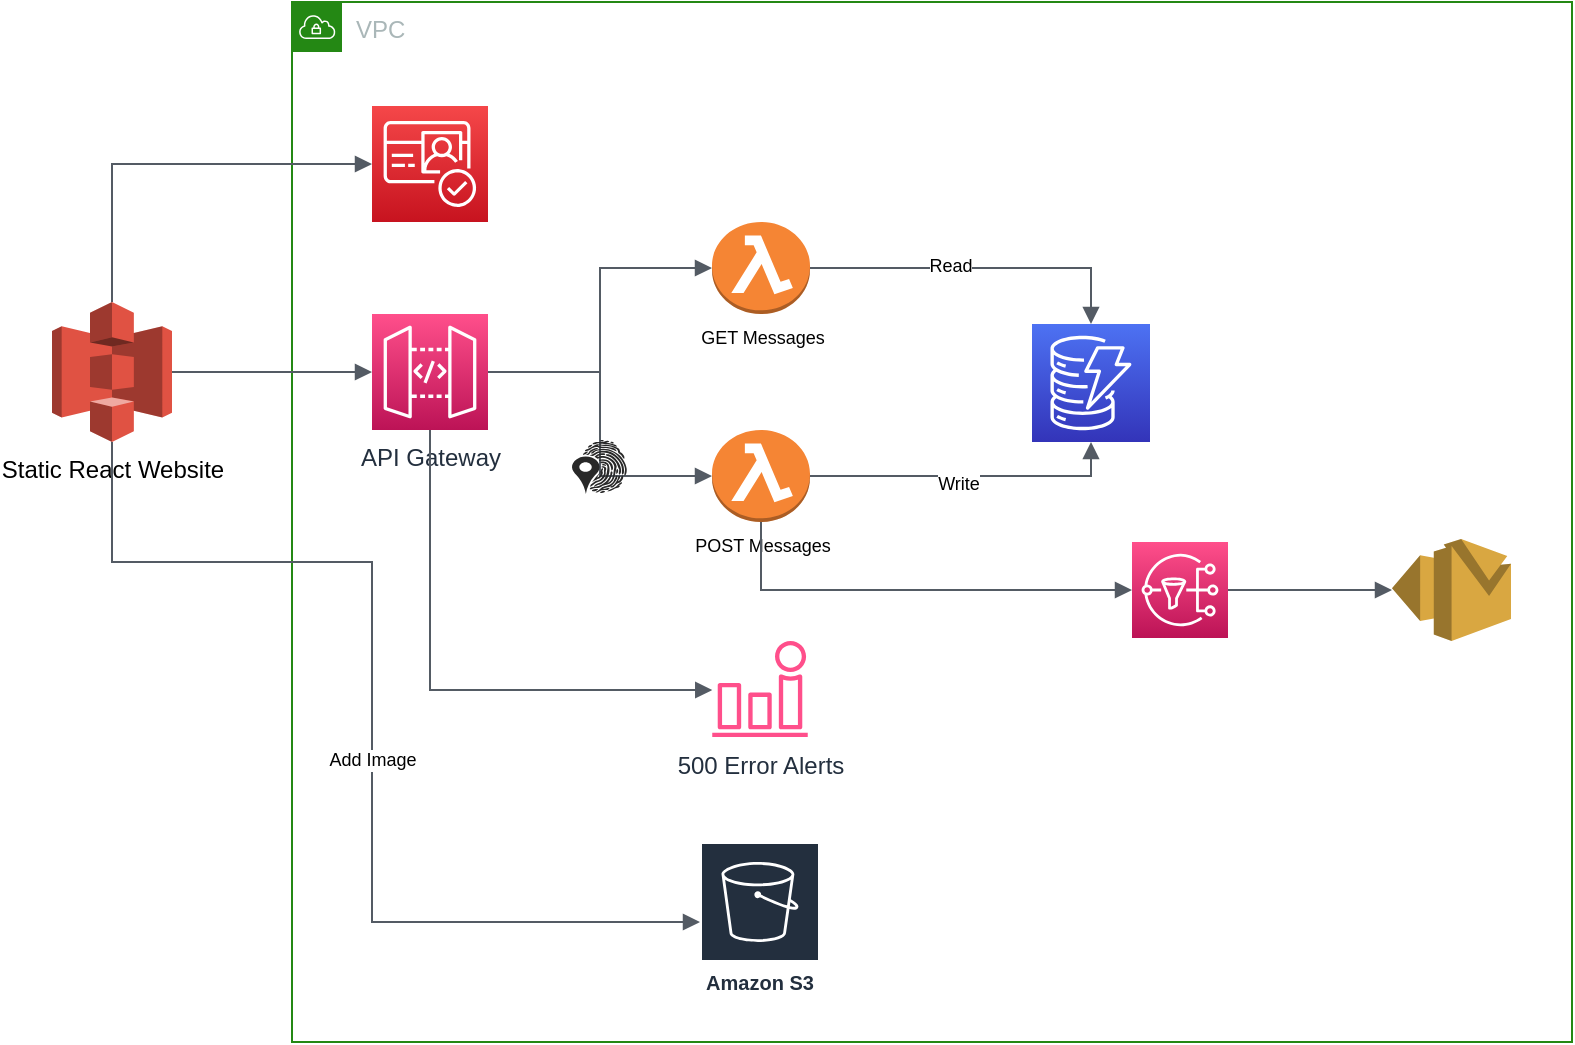 <mxfile version="15.1.4" type="github"><diagram id="YcYBzBjH3wymmmgAELkI" name="Page-1"><mxGraphModel dx="946" dy="499" grid="1" gridSize="10" guides="1" tooltips="1" connect="1" arrows="1" fold="1" page="1" pageScale="1" pageWidth="850" pageHeight="1100" math="0" shadow="0"><root><mxCell id="0"/><mxCell id="1" parent="0"/><mxCell id="Bt1zX3tx4TUDbKq252bz-1" value="VPC" style="points=[[0,0],[0.25,0],[0.5,0],[0.75,0],[1,0],[1,0.25],[1,0.5],[1,0.75],[1,1],[0.75,1],[0.5,1],[0.25,1],[0,1],[0,0.75],[0,0.5],[0,0.25]];outlineConnect=0;gradientColor=none;html=1;whiteSpace=wrap;fontSize=12;fontStyle=0;shape=mxgraph.aws4.group;grIcon=mxgraph.aws4.group_vpc;strokeColor=#248814;fillColor=none;verticalAlign=top;align=left;spacingLeft=30;fontColor=#AAB7B8;dashed=0;" vertex="1" parent="1"><mxGeometry x="160" y="40" width="640" height="520" as="geometry"/></mxCell><mxCell id="Bt1zX3tx4TUDbKq252bz-2" value="Static React Website" style="outlineConnect=0;dashed=0;verticalLabelPosition=bottom;verticalAlign=top;align=center;html=1;shape=mxgraph.aws3.s3;fillColor=#E05243;gradientColor=none;" vertex="1" parent="1"><mxGeometry x="40" y="190" width="60" height="70" as="geometry"/></mxCell><mxCell id="Bt1zX3tx4TUDbKq252bz-3" value="API Gateway" style="sketch=0;points=[[0,0,0],[0.25,0,0],[0.5,0,0],[0.75,0,0],[1,0,0],[0,1,0],[0.25,1,0],[0.5,1,0],[0.75,1,0],[1,1,0],[0,0.25,0],[0,0.5,0],[0,0.75,0],[1,0.25,0],[1,0.5,0],[1,0.75,0]];outlineConnect=0;fontColor=#232F3E;gradientColor=#FF4F8B;gradientDirection=north;fillColor=#BC1356;strokeColor=#ffffff;dashed=0;verticalLabelPosition=bottom;verticalAlign=top;align=center;html=1;fontSize=12;fontStyle=0;aspect=fixed;shape=mxgraph.aws4.resourceIcon;resIcon=mxgraph.aws4.api_gateway;" vertex="1" parent="1"><mxGeometry x="200" y="196" width="58" height="58" as="geometry"/></mxCell><mxCell id="Bt1zX3tx4TUDbKq252bz-8" value="" style="edgeStyle=orthogonalEdgeStyle;html=1;endArrow=block;elbow=vertical;startArrow=none;endFill=1;strokeColor=#545B64;rounded=0;fontSize=9;exitX=1;exitY=0.5;exitDx=0;exitDy=0;exitPerimeter=0;entryX=0;entryY=0.5;entryDx=0;entryDy=0;entryPerimeter=0;" edge="1" parent="1" source="Bt1zX3tx4TUDbKq252bz-2" target="Bt1zX3tx4TUDbKq252bz-3"><mxGeometry width="100" relative="1" as="geometry"><mxPoint x="180" y="250" as="sourcePoint"/><mxPoint x="280" y="250" as="targetPoint"/></mxGeometry></mxCell><mxCell id="Bt1zX3tx4TUDbKq252bz-9" value="GET Messages" style="outlineConnect=0;dashed=0;verticalLabelPosition=bottom;verticalAlign=top;align=center;html=1;shape=mxgraph.aws3.lambda_function;fillColor=#F58534;gradientColor=none;fontSize=9;" vertex="1" parent="1"><mxGeometry x="370" y="150" width="49" height="46" as="geometry"/></mxCell><mxCell id="Bt1zX3tx4TUDbKq252bz-10" value="POST Messages" style="outlineConnect=0;dashed=0;verticalLabelPosition=bottom;verticalAlign=top;align=center;html=1;shape=mxgraph.aws3.lambda_function;fillColor=#F58534;gradientColor=none;fontSize=9;" vertex="1" parent="1"><mxGeometry x="370" y="254" width="49" height="46" as="geometry"/></mxCell><mxCell id="Bt1zX3tx4TUDbKq252bz-11" value="" style="edgeStyle=orthogonalEdgeStyle;html=1;endArrow=block;elbow=vertical;startArrow=none;endFill=1;strokeColor=#545B64;rounded=0;fontSize=9;exitX=1;exitY=0.5;exitDx=0;exitDy=0;exitPerimeter=0;entryX=0;entryY=0.5;entryDx=0;entryDy=0;entryPerimeter=0;" edge="1" parent="1" source="Bt1zX3tx4TUDbKq252bz-3" target="Bt1zX3tx4TUDbKq252bz-9"><mxGeometry width="100" relative="1" as="geometry"><mxPoint x="300" y="230" as="sourcePoint"/><mxPoint x="400" y="230" as="targetPoint"/></mxGeometry></mxCell><mxCell id="Bt1zX3tx4TUDbKq252bz-13" value="" style="edgeStyle=orthogonalEdgeStyle;html=1;endArrow=block;elbow=vertical;startArrow=none;endFill=1;strokeColor=#545B64;rounded=0;fontSize=9;exitX=1;exitY=0.5;exitDx=0;exitDy=0;exitPerimeter=0;entryX=0;entryY=0.5;entryDx=0;entryDy=0;entryPerimeter=0;" edge="1" parent="1" source="Bt1zX3tx4TUDbKq252bz-3" target="Bt1zX3tx4TUDbKq252bz-10"><mxGeometry width="100" relative="1" as="geometry"><mxPoint x="268" y="235" as="sourcePoint"/><mxPoint x="380" y="183" as="targetPoint"/></mxGeometry></mxCell><mxCell id="Bt1zX3tx4TUDbKq252bz-14" value="" style="sketch=0;points=[[0,0,0],[0.25,0,0],[0.5,0,0],[0.75,0,0],[1,0,0],[0,1,0],[0.25,1,0],[0.5,1,0],[0.75,1,0],[1,1,0],[0,0.25,0],[0,0.5,0],[0,0.75,0],[1,0.25,0],[1,0.5,0],[1,0.75,0]];outlineConnect=0;fontColor=#232F3E;gradientColor=#4D72F3;gradientDirection=north;fillColor=#3334B9;strokeColor=#ffffff;dashed=0;verticalLabelPosition=bottom;verticalAlign=top;align=center;html=1;fontSize=12;fontStyle=0;aspect=fixed;shape=mxgraph.aws4.resourceIcon;resIcon=mxgraph.aws4.dynamodb;" vertex="1" parent="1"><mxGeometry x="530" y="201" width="59" height="59" as="geometry"/></mxCell><mxCell id="Bt1zX3tx4TUDbKq252bz-15" value="" style="edgeStyle=orthogonalEdgeStyle;html=1;endArrow=block;elbow=vertical;startArrow=none;endFill=1;strokeColor=#545B64;rounded=0;fontSize=9;entryX=0.5;entryY=0;entryDx=0;entryDy=0;entryPerimeter=0;exitX=1;exitY=0.5;exitDx=0;exitDy=0;exitPerimeter=0;" edge="1" parent="1" source="Bt1zX3tx4TUDbKq252bz-9" target="Bt1zX3tx4TUDbKq252bz-14"><mxGeometry width="100" relative="1" as="geometry"><mxPoint x="460" y="180" as="sourcePoint"/><mxPoint x="560" y="180" as="targetPoint"/></mxGeometry></mxCell><mxCell id="Bt1zX3tx4TUDbKq252bz-18" value="Read" style="edgeLabel;html=1;align=center;verticalAlign=middle;resizable=0;points=[];fontSize=9;" vertex="1" connectable="0" parent="Bt1zX3tx4TUDbKq252bz-15"><mxGeometry x="-0.169" y="1" relative="1" as="geometry"><mxPoint as="offset"/></mxGeometry></mxCell><mxCell id="Bt1zX3tx4TUDbKq252bz-16" value="" style="edgeStyle=orthogonalEdgeStyle;html=1;endArrow=block;elbow=vertical;startArrow=none;endFill=1;strokeColor=#545B64;rounded=0;fontSize=9;entryX=0.5;entryY=1;entryDx=0;entryDy=0;entryPerimeter=0;exitX=1;exitY=0.5;exitDx=0;exitDy=0;exitPerimeter=0;" edge="1" parent="1" source="Bt1zX3tx4TUDbKq252bz-10" target="Bt1zX3tx4TUDbKq252bz-14"><mxGeometry width="100" relative="1" as="geometry"><mxPoint x="429" y="183" as="sourcePoint"/><mxPoint x="569.5" y="211" as="targetPoint"/></mxGeometry></mxCell><mxCell id="Bt1zX3tx4TUDbKq252bz-17" value="Write" style="edgeLabel;html=1;align=center;verticalAlign=middle;resizable=0;points=[];fontSize=9;" vertex="1" connectable="0" parent="Bt1zX3tx4TUDbKq252bz-16"><mxGeometry x="-0.06" y="-4" relative="1" as="geometry"><mxPoint as="offset"/></mxGeometry></mxCell><mxCell id="Bt1zX3tx4TUDbKq252bz-19" value="" style="verticalLabelPosition=bottom;sketch=0;html=1;fillColor=#282828;strokeColor=none;verticalAlign=top;pointerEvents=1;align=center;shape=mxgraph.cisco_safe.security_icons.iam;fontSize=9;" vertex="1" parent="1"><mxGeometry x="300" y="259" width="27.5" height="27" as="geometry"/></mxCell><mxCell id="Bt1zX3tx4TUDbKq252bz-20" value="" style="sketch=0;points=[[0,0,0],[0.25,0,0],[0.5,0,0],[0.75,0,0],[1,0,0],[0,1,0],[0.25,1,0],[0.5,1,0],[0.75,1,0],[1,1,0],[0,0.25,0],[0,0.5,0],[0,0.75,0],[1,0.25,0],[1,0.5,0],[1,0.75,0]];outlineConnect=0;fontColor=#232F3E;gradientColor=#FF4F8B;gradientDirection=north;fillColor=#BC1356;strokeColor=#ffffff;dashed=0;verticalLabelPosition=bottom;verticalAlign=top;align=center;html=1;fontSize=12;fontStyle=0;aspect=fixed;shape=mxgraph.aws4.resourceIcon;resIcon=mxgraph.aws4.sns;" vertex="1" parent="1"><mxGeometry x="580" y="310" width="48" height="48" as="geometry"/></mxCell><mxCell id="Bt1zX3tx4TUDbKq252bz-21" value="" style="edgeStyle=orthogonalEdgeStyle;html=1;endArrow=block;elbow=vertical;startArrow=none;endFill=1;strokeColor=#545B64;rounded=0;fontSize=9;entryX=0;entryY=0.5;entryDx=0;entryDy=0;entryPerimeter=0;exitX=0.5;exitY=1;exitDx=0;exitDy=0;exitPerimeter=0;" edge="1" parent="1" source="Bt1zX3tx4TUDbKq252bz-10" target="Bt1zX3tx4TUDbKq252bz-20"><mxGeometry width="100" relative="1" as="geometry"><mxPoint x="480" y="350" as="sourcePoint"/><mxPoint x="580" y="350" as="targetPoint"/></mxGeometry></mxCell><mxCell id="Bt1zX3tx4TUDbKq252bz-22" value="" style="outlineConnect=0;dashed=0;verticalLabelPosition=bottom;verticalAlign=top;align=center;html=1;shape=mxgraph.aws3.ses;fillColor=#D9A741;gradientColor=none;fontSize=9;" vertex="1" parent="1"><mxGeometry x="710" y="308.5" width="59.5" height="51" as="geometry"/></mxCell><mxCell id="Bt1zX3tx4TUDbKq252bz-23" value="" style="edgeStyle=orthogonalEdgeStyle;html=1;endArrow=block;elbow=vertical;startArrow=none;endFill=1;strokeColor=#545B64;rounded=0;fontSize=9;exitX=1;exitY=0.5;exitDx=0;exitDy=0;exitPerimeter=0;" edge="1" parent="1" source="Bt1zX3tx4TUDbKq252bz-20" target="Bt1zX3tx4TUDbKq252bz-22"><mxGeometry width="100" relative="1" as="geometry"><mxPoint x="590" y="380" as="sourcePoint"/><mxPoint x="690" y="380" as="targetPoint"/></mxGeometry></mxCell><mxCell id="Bt1zX3tx4TUDbKq252bz-24" value="" style="sketch=0;points=[[0,0,0],[0.25,0,0],[0.5,0,0],[0.75,0,0],[1,0,0],[0,1,0],[0.25,1,0],[0.5,1,0],[0.75,1,0],[1,1,0],[0,0.25,0],[0,0.5,0],[0,0.75,0],[1,0.25,0],[1,0.5,0],[1,0.75,0]];outlineConnect=0;fontColor=#232F3E;gradientColor=#F54749;gradientDirection=north;fillColor=#C7131F;strokeColor=#ffffff;dashed=0;verticalLabelPosition=bottom;verticalAlign=top;align=center;html=1;fontSize=12;fontStyle=0;aspect=fixed;shape=mxgraph.aws4.resourceIcon;resIcon=mxgraph.aws4.cognito;" vertex="1" parent="1"><mxGeometry x="200" y="92" width="58" height="58" as="geometry"/></mxCell><mxCell id="Bt1zX3tx4TUDbKq252bz-25" value="" style="edgeStyle=orthogonalEdgeStyle;html=1;endArrow=block;elbow=vertical;startArrow=none;endFill=1;strokeColor=#545B64;rounded=0;fontSize=9;exitX=0.5;exitY=0;exitDx=0;exitDy=0;exitPerimeter=0;entryX=0;entryY=0.5;entryDx=0;entryDy=0;entryPerimeter=0;" edge="1" parent="1" source="Bt1zX3tx4TUDbKq252bz-2" target="Bt1zX3tx4TUDbKq252bz-24"><mxGeometry width="100" relative="1" as="geometry"><mxPoint x="110" y="235" as="sourcePoint"/><mxPoint x="210" y="235" as="targetPoint"/></mxGeometry></mxCell><mxCell id="Bt1zX3tx4TUDbKq252bz-26" value="500 Error Alerts" style="sketch=0;outlineConnect=0;fontColor=#232F3E;gradientColor=none;fillColor=#FF4F8B;strokeColor=none;dashed=0;verticalLabelPosition=bottom;verticalAlign=top;align=center;html=1;fontSize=12;fontStyle=0;aspect=fixed;pointerEvents=1;shape=mxgraph.aws4.alarm;" vertex="1" parent="1"><mxGeometry x="370" y="359.5" width="48" height="48" as="geometry"/></mxCell><mxCell id="Bt1zX3tx4TUDbKq252bz-28" value="" style="edgeStyle=orthogonalEdgeStyle;html=1;endArrow=block;elbow=vertical;startArrow=none;endFill=1;strokeColor=#545B64;rounded=0;fontSize=9;exitX=0.5;exitY=1;exitDx=0;exitDy=0;exitPerimeter=0;" edge="1" parent="1" source="Bt1zX3tx4TUDbKq252bz-3" target="Bt1zX3tx4TUDbKq252bz-26"><mxGeometry width="100" relative="1" as="geometry"><mxPoint x="250" y="350" as="sourcePoint"/><mxPoint x="350" y="350" as="targetPoint"/><Array as="points"><mxPoint x="229" y="384"/></Array></mxGeometry></mxCell><mxCell id="Bt1zX3tx4TUDbKq252bz-29" value="Amazon S3" style="sketch=0;outlineConnect=0;fontColor=#232F3E;gradientColor=none;strokeColor=#ffffff;fillColor=#232F3E;dashed=0;verticalLabelPosition=middle;verticalAlign=bottom;align=center;html=1;whiteSpace=wrap;fontSize=10;fontStyle=1;spacing=3;shape=mxgraph.aws4.productIcon;prIcon=mxgraph.aws4.s3;" vertex="1" parent="1"><mxGeometry x="364" y="460" width="60" height="80" as="geometry"/></mxCell><mxCell id="Bt1zX3tx4TUDbKq252bz-30" value="" style="edgeStyle=orthogonalEdgeStyle;html=1;endArrow=block;elbow=vertical;startArrow=none;endFill=1;strokeColor=#545B64;rounded=0;fontSize=9;exitX=0.5;exitY=1;exitDx=0;exitDy=0;exitPerimeter=0;" edge="1" parent="1" source="Bt1zX3tx4TUDbKq252bz-2" target="Bt1zX3tx4TUDbKq252bz-29"><mxGeometry width="100" relative="1" as="geometry"><mxPoint x="110" y="235" as="sourcePoint"/><mxPoint x="210" y="235" as="targetPoint"/><Array as="points"><mxPoint x="70" y="320"/><mxPoint x="200" y="320"/><mxPoint x="200" y="500"/></Array></mxGeometry></mxCell><mxCell id="Bt1zX3tx4TUDbKq252bz-31" value="Add Image" style="edgeLabel;html=1;align=center;verticalAlign=middle;resizable=0;points=[];fontSize=9;" vertex="1" connectable="0" parent="Bt1zX3tx4TUDbKq252bz-30"><mxGeometry x="0.082" relative="1" as="geometry"><mxPoint as="offset"/></mxGeometry></mxCell></root></mxGraphModel></diagram></mxfile>